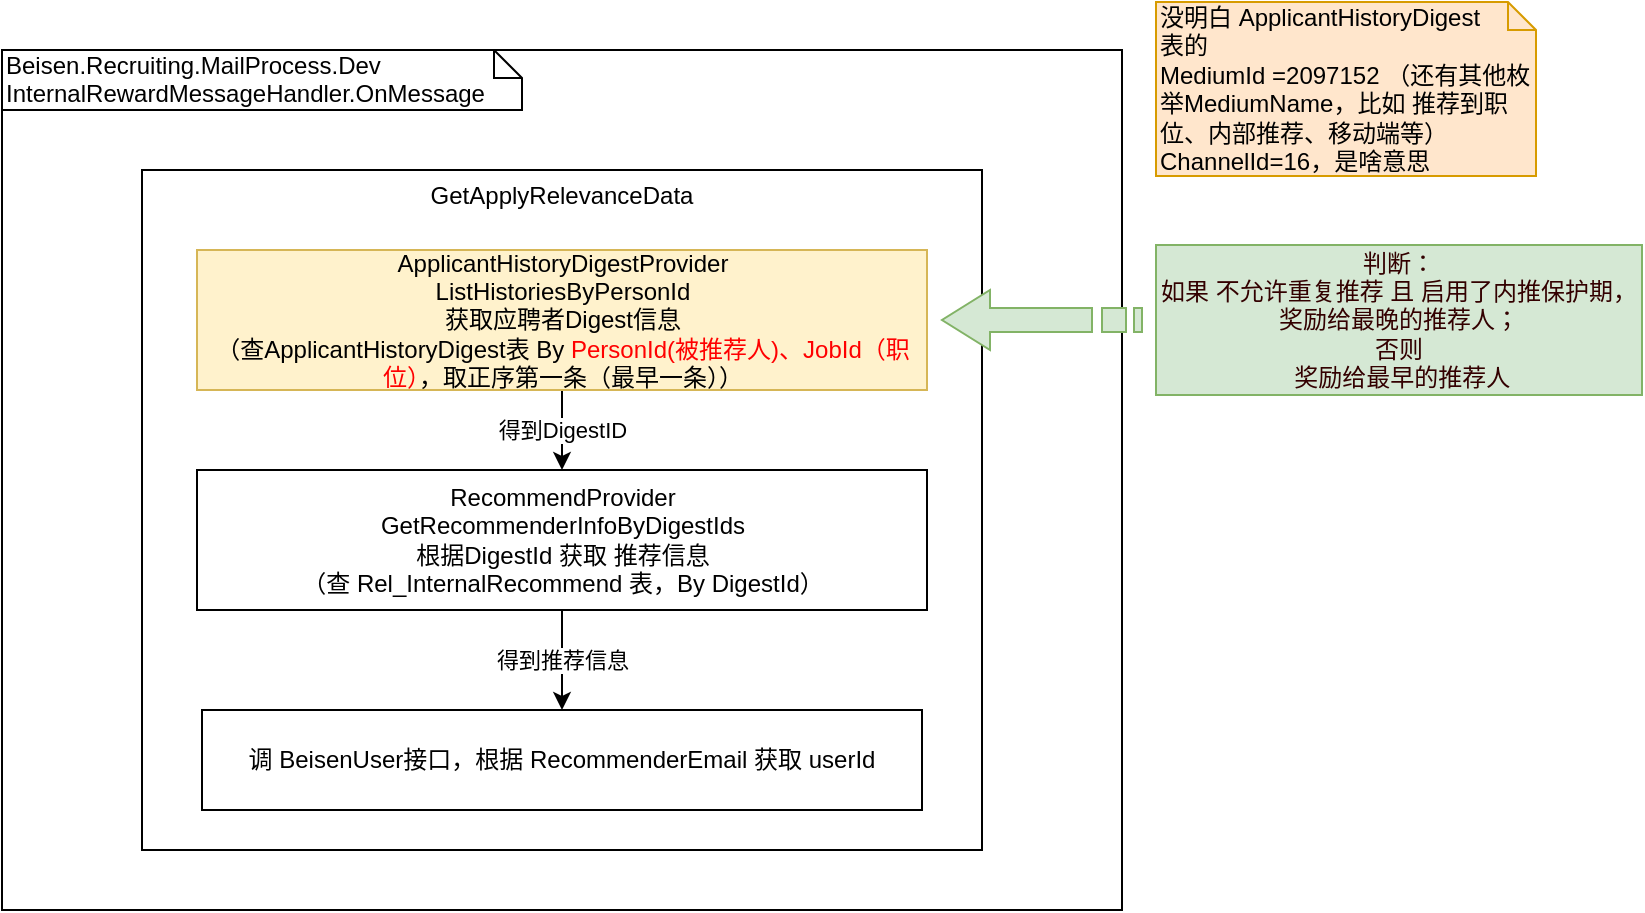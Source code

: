 <mxfile version="13.8.1" type="github">
  <diagram id="hxceB8bhMO8N4iSGg5qn" name="Page-1">
    <mxGraphModel dx="1422" dy="762" grid="1" gridSize="10" guides="1" tooltips="1" connect="1" arrows="1" fold="1" page="1" pageScale="1" pageWidth="1654" pageHeight="2336" math="0" shadow="0">
      <root>
        <mxCell id="0" />
        <mxCell id="1" parent="0" />
        <mxCell id="eFzzsfOAj4i4j4rAg_sY-4" value="" style="rounded=0;whiteSpace=wrap;html=1;" vertex="1" parent="1">
          <mxGeometry x="250" y="170" width="560" height="430" as="geometry" />
        </mxCell>
        <mxCell id="eFzzsfOAj4i4j4rAg_sY-12" value="" style="rounded=0;whiteSpace=wrap;html=1;" vertex="1" parent="1">
          <mxGeometry x="320" y="230" width="420" height="340" as="geometry" />
        </mxCell>
        <mxCell id="eFzzsfOAj4i4j4rAg_sY-3" value="Beisen.Recruiting.MailProcess.Dev&lt;br&gt;InternalRewardMessageHandler.OnMessage" style="shape=note;whiteSpace=wrap;html=1;size=14;verticalAlign=top;align=left;spacingTop=-6;" vertex="1" parent="1">
          <mxGeometry x="250" y="170" width="260" height="30" as="geometry" />
        </mxCell>
        <mxCell id="eFzzsfOAj4i4j4rAg_sY-9" value="得到DigestID" style="edgeStyle=orthogonalEdgeStyle;rounded=0;orthogonalLoop=1;jettySize=auto;html=1;" edge="1" parent="1" source="eFzzsfOAj4i4j4rAg_sY-6" target="eFzzsfOAj4i4j4rAg_sY-8">
          <mxGeometry relative="1" as="geometry" />
        </mxCell>
        <mxCell id="eFzzsfOAj4i4j4rAg_sY-6" value="ApplicantHistoryDigestProvider&lt;br&gt;ListHistoriesByPersonId&lt;br&gt;获取应聘者Digest信息&lt;br&gt;（查ApplicantHistoryDigest表 By &lt;font color=&quot;#ff0000&quot;&gt;PersonId(被推荐人)、JobId（职位）&lt;/font&gt;，取正序第一条（最早一条））" style="rounded=0;whiteSpace=wrap;html=1;fillColor=#fff2cc;strokeColor=#d6b656;" vertex="1" parent="1">
          <mxGeometry x="347.5" y="270" width="365" height="70" as="geometry" />
        </mxCell>
        <mxCell id="eFzzsfOAj4i4j4rAg_sY-7" value="没明白 ApplicantHistoryDigest &lt;br&gt;表的 &lt;br&gt;MediumId =2097152 （还有其他枚举MediumName，比如 推荐到职位、内部推荐、移动端等）&lt;br&gt;ChannelId=16，是啥意思" style="shape=note;whiteSpace=wrap;html=1;size=14;verticalAlign=top;align=left;spacingTop=-6;fillColor=#ffe6cc;strokeColor=#d79b00;" vertex="1" parent="1">
          <mxGeometry x="827" y="146" width="190" height="87" as="geometry" />
        </mxCell>
        <mxCell id="eFzzsfOAj4i4j4rAg_sY-11" value="得到推荐信息" style="edgeStyle=orthogonalEdgeStyle;rounded=0;orthogonalLoop=1;jettySize=auto;html=1;" edge="1" parent="1" source="eFzzsfOAj4i4j4rAg_sY-8" target="eFzzsfOAj4i4j4rAg_sY-10">
          <mxGeometry relative="1" as="geometry">
            <mxPoint as="offset" />
          </mxGeometry>
        </mxCell>
        <mxCell id="eFzzsfOAj4i4j4rAg_sY-8" value="RecommendProvider&lt;br&gt;GetRecommenderInfoByDigestIds&lt;br&gt;根据DigestId 获取 推荐信息&lt;br&gt;（查 Rel_InternalRecommend 表，By DigestId）" style="rounded=0;whiteSpace=wrap;html=1;" vertex="1" parent="1">
          <mxGeometry x="347.5" y="380" width="365" height="70" as="geometry" />
        </mxCell>
        <mxCell id="eFzzsfOAj4i4j4rAg_sY-10" value="调 BeisenUser接口，根据 RecommenderEmail 获取 userId" style="whiteSpace=wrap;html=1;rounded=0;" vertex="1" parent="1">
          <mxGeometry x="350" y="500" width="360" height="50" as="geometry" />
        </mxCell>
        <mxCell id="eFzzsfOAj4i4j4rAg_sY-13" value="GetApplyRelevanceData" style="text;html=1;strokeColor=none;fillColor=none;align=center;verticalAlign=middle;whiteSpace=wrap;rounded=0;" vertex="1" parent="1">
          <mxGeometry x="510" y="233" width="40" height="20" as="geometry" />
        </mxCell>
        <mxCell id="eFzzsfOAj4i4j4rAg_sY-14" value="&lt;font color=&quot;#330000&quot;&gt;判断：&lt;br&gt;如果 不允许重复推荐 且 启用了内推保护期，&lt;br&gt;奖励给最晚的推荐人；&lt;br&gt;否则&lt;br&gt;&amp;nbsp;奖励给最早的推荐人&lt;br&gt;&lt;/font&gt;" style="rounded=0;whiteSpace=wrap;html=1;fillColor=#d5e8d4;strokeColor=#82B366;" vertex="1" parent="1">
          <mxGeometry x="827" y="267.5" width="243" height="75" as="geometry" />
        </mxCell>
        <mxCell id="eFzzsfOAj4i4j4rAg_sY-17" value="" style="html=1;shadow=0;dashed=0;align=center;verticalAlign=middle;shape=mxgraph.arrows2.stripedArrow;dy=0.6;dx=24;notch=25;strokeColor=#82b366;rotation=-180;fillColor=#d5e8d4;" vertex="1" parent="1">
          <mxGeometry x="720" y="290" width="100" height="30" as="geometry" />
        </mxCell>
      </root>
    </mxGraphModel>
  </diagram>
</mxfile>
